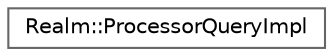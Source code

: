 digraph "Graphical Class Hierarchy"
{
 // LATEX_PDF_SIZE
  bgcolor="transparent";
  edge [fontname=Helvetica,fontsize=10,labelfontname=Helvetica,labelfontsize=10];
  node [fontname=Helvetica,fontsize=10,shape=box,height=0.2,width=0.4];
  rankdir="LR";
  Node0 [id="Node000000",label="Realm::ProcessorQueryImpl",height=0.2,width=0.4,color="grey40", fillcolor="white", style="filled",URL="$classRealm_1_1ProcessorQueryImpl.html",tooltip=" "];
}
